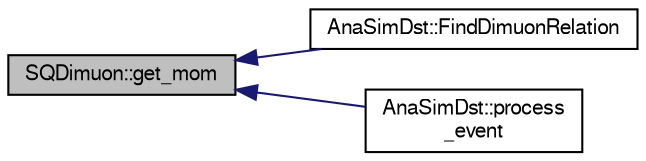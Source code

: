 digraph "SQDimuon::get_mom"
{
  bgcolor="transparent";
  edge [fontname="FreeSans",fontsize="10",labelfontname="FreeSans",labelfontsize="10"];
  node [fontname="FreeSans",fontsize="10",shape=record];
  rankdir="LR";
  Node1 [label="SQDimuon::get_mom",height=0.2,width=0.4,color="black", fillcolor="grey75", style="filled" fontcolor="black"];
  Node1 -> Node2 [dir="back",color="midnightblue",fontsize="10",style="solid",fontname="FreeSans"];
  Node2 [label="AnaSimDst::FindDimuonRelation",height=0.2,width=0.4,color="black",URL="$d1/d9e/classAnaSimDst.html#a84510a0b1e24f6309cb6d94fd29b8044"];
  Node1 -> Node3 [dir="back",color="midnightblue",fontsize="10",style="solid",fontname="FreeSans"];
  Node3 [label="AnaSimDst::process\l_event",height=0.2,width=0.4,color="black",URL="$d1/d9e/classAnaSimDst.html#a2cf8cb92aa16247867fe679f439e01ee"];
}
